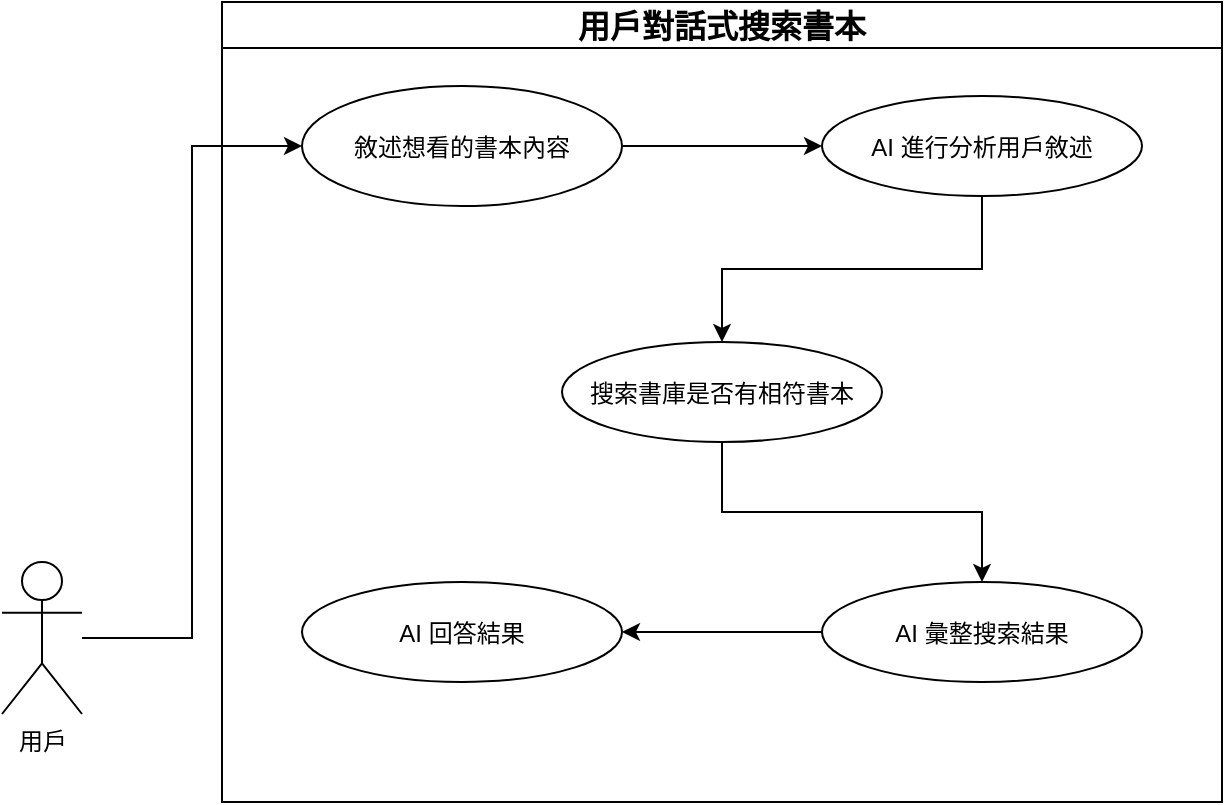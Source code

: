 <mxfile version="20.6.0" type="github">
  <diagram id="reOBzP5pfzMBlnATwjjv" name="第 1 页">
    <mxGraphModel dx="1395" dy="2014" grid="1" gridSize="10" guides="1" tooltips="1" connect="1" arrows="1" fold="1" page="1" pageScale="1" pageWidth="827" pageHeight="1169" math="0" shadow="0">
      <root>
        <mxCell id="0" />
        <mxCell id="1" parent="0" />
        <mxCell id="lTHZSznmALIpyBZt_b3T-22" style="edgeStyle=orthogonalEdgeStyle;rounded=0;orthogonalLoop=1;jettySize=auto;html=1;entryX=0;entryY=0.5;entryDx=0;entryDy=0;fontSize=16;" edge="1" parent="1" source="lTHZSznmALIpyBZt_b3T-6" target="lTHZSznmALIpyBZt_b3T-27">
          <mxGeometry relative="1" as="geometry">
            <mxPoint x="320" y="-760" as="targetPoint" />
          </mxGeometry>
        </mxCell>
        <mxCell id="lTHZSznmALIpyBZt_b3T-6" value="用戶" style="shape=umlActor;verticalLabelPosition=bottom;verticalAlign=top;html=1;outlineConnect=0;" vertex="1" parent="1">
          <mxGeometry x="120" y="-630" width="40" height="76" as="geometry" />
        </mxCell>
        <mxCell id="lTHZSznmALIpyBZt_b3T-9" value="&lt;font style=&quot;font-size: 16px;&quot;&gt;用戶對話式搜索書本&lt;/font&gt;" style="swimlane;whiteSpace=wrap;html=1;" vertex="1" parent="1">
          <mxGeometry x="230" y="-910" width="500" height="400" as="geometry" />
        </mxCell>
        <mxCell id="lTHZSznmALIpyBZt_b3T-34" style="edgeStyle=orthogonalEdgeStyle;rounded=0;orthogonalLoop=1;jettySize=auto;html=1;exitX=1;exitY=0.5;exitDx=0;exitDy=0;fontSize=14;" edge="1" parent="lTHZSznmALIpyBZt_b3T-9" source="lTHZSznmALIpyBZt_b3T-27" target="lTHZSznmALIpyBZt_b3T-28">
          <mxGeometry relative="1" as="geometry" />
        </mxCell>
        <mxCell id="lTHZSznmALIpyBZt_b3T-27" value="&lt;span style=&quot;font-size: 12px;&quot;&gt;敘述想看的書本內容&lt;/span&gt;" style="ellipse;whiteSpace=wrap;html=1;fontSize=14;" vertex="1" parent="lTHZSznmALIpyBZt_b3T-9">
          <mxGeometry x="40" y="42" width="160" height="60" as="geometry" />
        </mxCell>
        <mxCell id="lTHZSznmALIpyBZt_b3T-35" style="edgeStyle=orthogonalEdgeStyle;rounded=0;orthogonalLoop=1;jettySize=auto;html=1;exitX=0.5;exitY=1;exitDx=0;exitDy=0;fontSize=14;" edge="1" parent="lTHZSznmALIpyBZt_b3T-9" source="lTHZSznmALIpyBZt_b3T-28" target="lTHZSznmALIpyBZt_b3T-29">
          <mxGeometry relative="1" as="geometry" />
        </mxCell>
        <mxCell id="lTHZSznmALIpyBZt_b3T-28" value="&lt;span style=&quot;font-size: 12px;&quot;&gt;AI 進行分析用戶敘述&lt;/span&gt;" style="ellipse;whiteSpace=wrap;html=1;fontSize=14;" vertex="1" parent="lTHZSznmALIpyBZt_b3T-9">
          <mxGeometry x="300" y="47" width="160" height="50" as="geometry" />
        </mxCell>
        <mxCell id="lTHZSznmALIpyBZt_b3T-36" style="edgeStyle=orthogonalEdgeStyle;rounded=0;orthogonalLoop=1;jettySize=auto;html=1;exitX=0.5;exitY=1;exitDx=0;exitDy=0;entryX=0.5;entryY=0;entryDx=0;entryDy=0;fontSize=14;" edge="1" parent="lTHZSznmALIpyBZt_b3T-9" source="lTHZSznmALIpyBZt_b3T-29" target="lTHZSznmALIpyBZt_b3T-32">
          <mxGeometry relative="1" as="geometry" />
        </mxCell>
        <mxCell id="lTHZSznmALIpyBZt_b3T-29" value="&lt;span style=&quot;font-size: 12px;&quot;&gt;搜索書庫是否有相符書本&lt;/span&gt;" style="ellipse;whiteSpace=wrap;html=1;fontSize=14;" vertex="1" parent="lTHZSznmALIpyBZt_b3T-9">
          <mxGeometry x="170" y="170" width="160" height="50" as="geometry" />
        </mxCell>
        <mxCell id="lTHZSznmALIpyBZt_b3T-40" style="edgeStyle=orthogonalEdgeStyle;rounded=0;orthogonalLoop=1;jettySize=auto;html=1;exitX=0;exitY=0.5;exitDx=0;exitDy=0;fontSize=14;" edge="1" parent="lTHZSznmALIpyBZt_b3T-9" source="lTHZSznmALIpyBZt_b3T-32" target="lTHZSznmALIpyBZt_b3T-33">
          <mxGeometry relative="1" as="geometry" />
        </mxCell>
        <mxCell id="lTHZSznmALIpyBZt_b3T-32" value="&lt;span style=&quot;font-size: 12px;&quot;&gt;AI 彙整搜索結果&lt;/span&gt;" style="ellipse;whiteSpace=wrap;html=1;fontSize=14;" vertex="1" parent="lTHZSznmALIpyBZt_b3T-9">
          <mxGeometry x="300" y="290" width="160" height="50" as="geometry" />
        </mxCell>
        <mxCell id="lTHZSznmALIpyBZt_b3T-33" value="&lt;span style=&quot;font-size: 12px;&quot;&gt;AI 回答結果&lt;/span&gt;" style="ellipse;whiteSpace=wrap;html=1;fontSize=14;" vertex="1" parent="lTHZSznmALIpyBZt_b3T-9">
          <mxGeometry x="40" y="290" width="160" height="50" as="geometry" />
        </mxCell>
      </root>
    </mxGraphModel>
  </diagram>
</mxfile>
